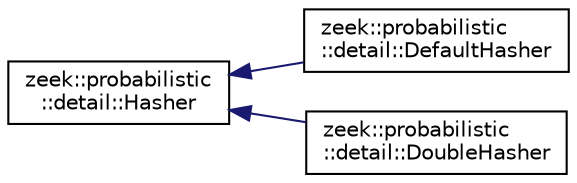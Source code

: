 digraph "Graphical Class Hierarchy"
{
 // LATEX_PDF_SIZE
  edge [fontname="Helvetica",fontsize="10",labelfontname="Helvetica",labelfontsize="10"];
  node [fontname="Helvetica",fontsize="10",shape=record];
  rankdir="LR";
  Node0 [label="zeek::probabilistic\l::detail::Hasher",height=0.2,width=0.4,color="black", fillcolor="white", style="filled",URL="$d7/d73/classzeek_1_1probabilistic_1_1detail_1_1Hasher.html",tooltip=" "];
  Node0 -> Node1 [dir="back",color="midnightblue",fontsize="10",style="solid",fontname="Helvetica"];
  Node1 [label="zeek::probabilistic\l::detail::DefaultHasher",height=0.2,width=0.4,color="black", fillcolor="white", style="filled",URL="$db/da7/classzeek_1_1probabilistic_1_1detail_1_1DefaultHasher.html",tooltip=" "];
  Node0 -> Node2 [dir="back",color="midnightblue",fontsize="10",style="solid",fontname="Helvetica"];
  Node2 [label="zeek::probabilistic\l::detail::DoubleHasher",height=0.2,width=0.4,color="black", fillcolor="white", style="filled",URL="$d3/df4/classzeek_1_1probabilistic_1_1detail_1_1DoubleHasher.html",tooltip=" "];
}
